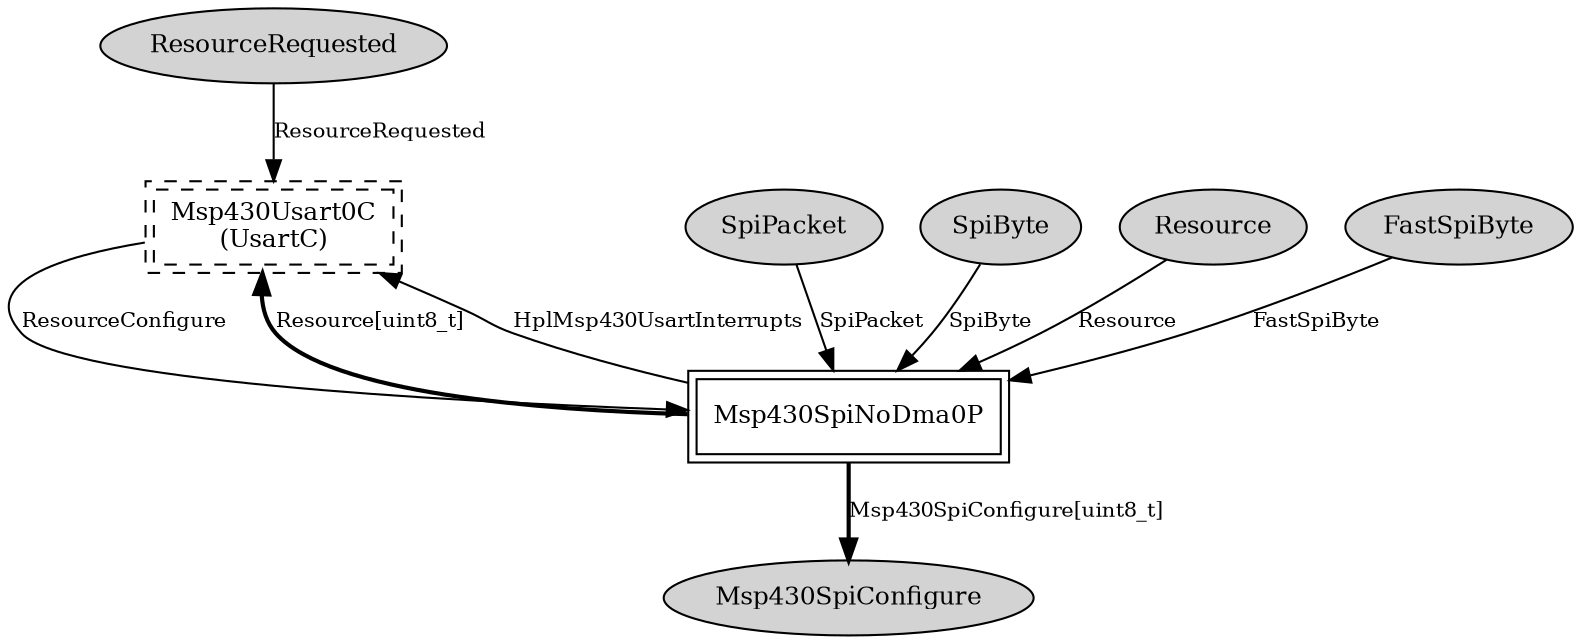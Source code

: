 digraph "tos.chips.msp430.usart.Msp430Spi0C" {
  n0x7f2d665260d0 [shape=ellipse, style=filled, label="ResourceRequested", fontsize=12];
  "Msp430Spi0C.UsartC" [fontsize=12, shape=box,peripheries=2, style=dashed, label="Msp430Usart0C\n(UsartC)", URL="../chtml/tos.chips.msp430.usart.Msp430Usart0C.html"];
  n0x7f2d66528af0 [shape=ellipse, style=filled, label="SpiPacket", fontsize=12];
  "Msp430SpiNoDma0P" [fontsize=12, shape=box,peripheries=2, URL="../chtml/tos.chips.msp430.usart.Msp430SpiNoDma0P.html"];
  n0x7f2d66526878 [shape=ellipse, style=filled, label="SpiByte", fontsize=12];
  "Msp430SpiNoDma0P" [fontsize=12, shape=box,peripheries=2, URL="../chtml/tos.chips.msp430.usart.Msp430SpiNoDma0P.html"];
  n0x7f2d6652ba90 [shape=ellipse, style=filled, label="Resource", fontsize=12];
  "Msp430SpiNoDma0P" [fontsize=12, shape=box,peripheries=2, URL="../chtml/tos.chips.msp430.usart.Msp430SpiNoDma0P.html"];
  n0x7f2d66528020 [shape=ellipse, style=filled, label="FastSpiByte", fontsize=12];
  "Msp430SpiNoDma0P" [fontsize=12, shape=box,peripheries=2, URL="../chtml/tos.chips.msp430.usart.Msp430SpiNoDma0P.html"];
  "Msp430SpiNoDma0P" [fontsize=12, shape=box,peripheries=2, URL="../chtml/tos.chips.msp430.usart.Msp430SpiNoDma0P.html"];
  n0x7f2d6651f0d0 [shape=ellipse, style=filled, label="Msp430SpiConfigure", fontsize=12];
  "Msp430Spi0C.UsartC" [fontsize=12, shape=box,peripheries=2, style=dashed, label="Msp430Usart0C\n(UsartC)", URL="../chtml/tos.chips.msp430.usart.Msp430Usart0C.html"];
  "Msp430SpiNoDma0P" [fontsize=12, shape=box,peripheries=2, URL="../chtml/tos.chips.msp430.usart.Msp430SpiNoDma0P.html"];
  "Msp430SpiNoDma0P" [fontsize=12, shape=box,peripheries=2, URL="../chtml/tos.chips.msp430.usart.Msp430SpiNoDma0P.html"];
  "Msp430Spi0C.UsartC" [fontsize=12, shape=box,peripheries=2, style=dashed, label="Msp430Usart0C\n(UsartC)", URL="../chtml/tos.chips.msp430.usart.Msp430Usart0C.html"];
  "Msp430SpiNoDma0P" [fontsize=12, shape=box,peripheries=2, URL="../chtml/tos.chips.msp430.usart.Msp430SpiNoDma0P.html"];
  "Msp430Spi0C.UsartC" [fontsize=12, shape=box,peripheries=2, style=dashed, label="Msp430Usart0C\n(UsartC)", URL="../chtml/tos.chips.msp430.usart.Msp430Usart0C.html"];
  "n0x7f2d665260d0" -> "Msp430Spi0C.UsartC" [label="ResourceRequested", URL="../ihtml/tos.interfaces.ResourceRequested.html", fontsize=10];
  "n0x7f2d66528af0" -> "Msp430SpiNoDma0P" [label="SpiPacket", URL="../ihtml/tos.interfaces.SpiPacket.html", fontsize=10];
  "n0x7f2d66526878" -> "Msp430SpiNoDma0P" [label="SpiByte", URL="../ihtml/tos.interfaces.SpiByte.html", fontsize=10];
  "n0x7f2d6652ba90" -> "Msp430SpiNoDma0P" [label="Resource", URL="../ihtml/tos.interfaces.Resource.html", fontsize=10];
  "n0x7f2d66528020" -> "Msp430SpiNoDma0P" [label="FastSpiByte", URL="../ihtml/tos.interfaces.FastSpiByte.html", fontsize=10];
  "Msp430SpiNoDma0P" -> "n0x7f2d6651f0d0" [label="Msp430SpiConfigure[uint8_t]", style=bold, URL="../ihtml/tos.chips.msp430.usart.Msp430SpiConfigure.html", fontsize=10];
  "Msp430Spi0C.UsartC" -> "Msp430SpiNoDma0P" [label="ResourceConfigure", URL="../ihtml/tos.interfaces.ResourceConfigure.html", fontsize=10];
  "Msp430SpiNoDma0P" -> "Msp430Spi0C.UsartC" [label="Resource[uint8_t]", style=bold, URL="../ihtml/tos.interfaces.Resource.html", fontsize=10];
  "Msp430SpiNoDma0P" -> "Msp430Spi0C.UsartC" [label="HplMsp430UsartInterrupts", URL="../ihtml/tos.chips.msp430.usart.HplMsp430UsartInterrupts.html", fontsize=10];
}
